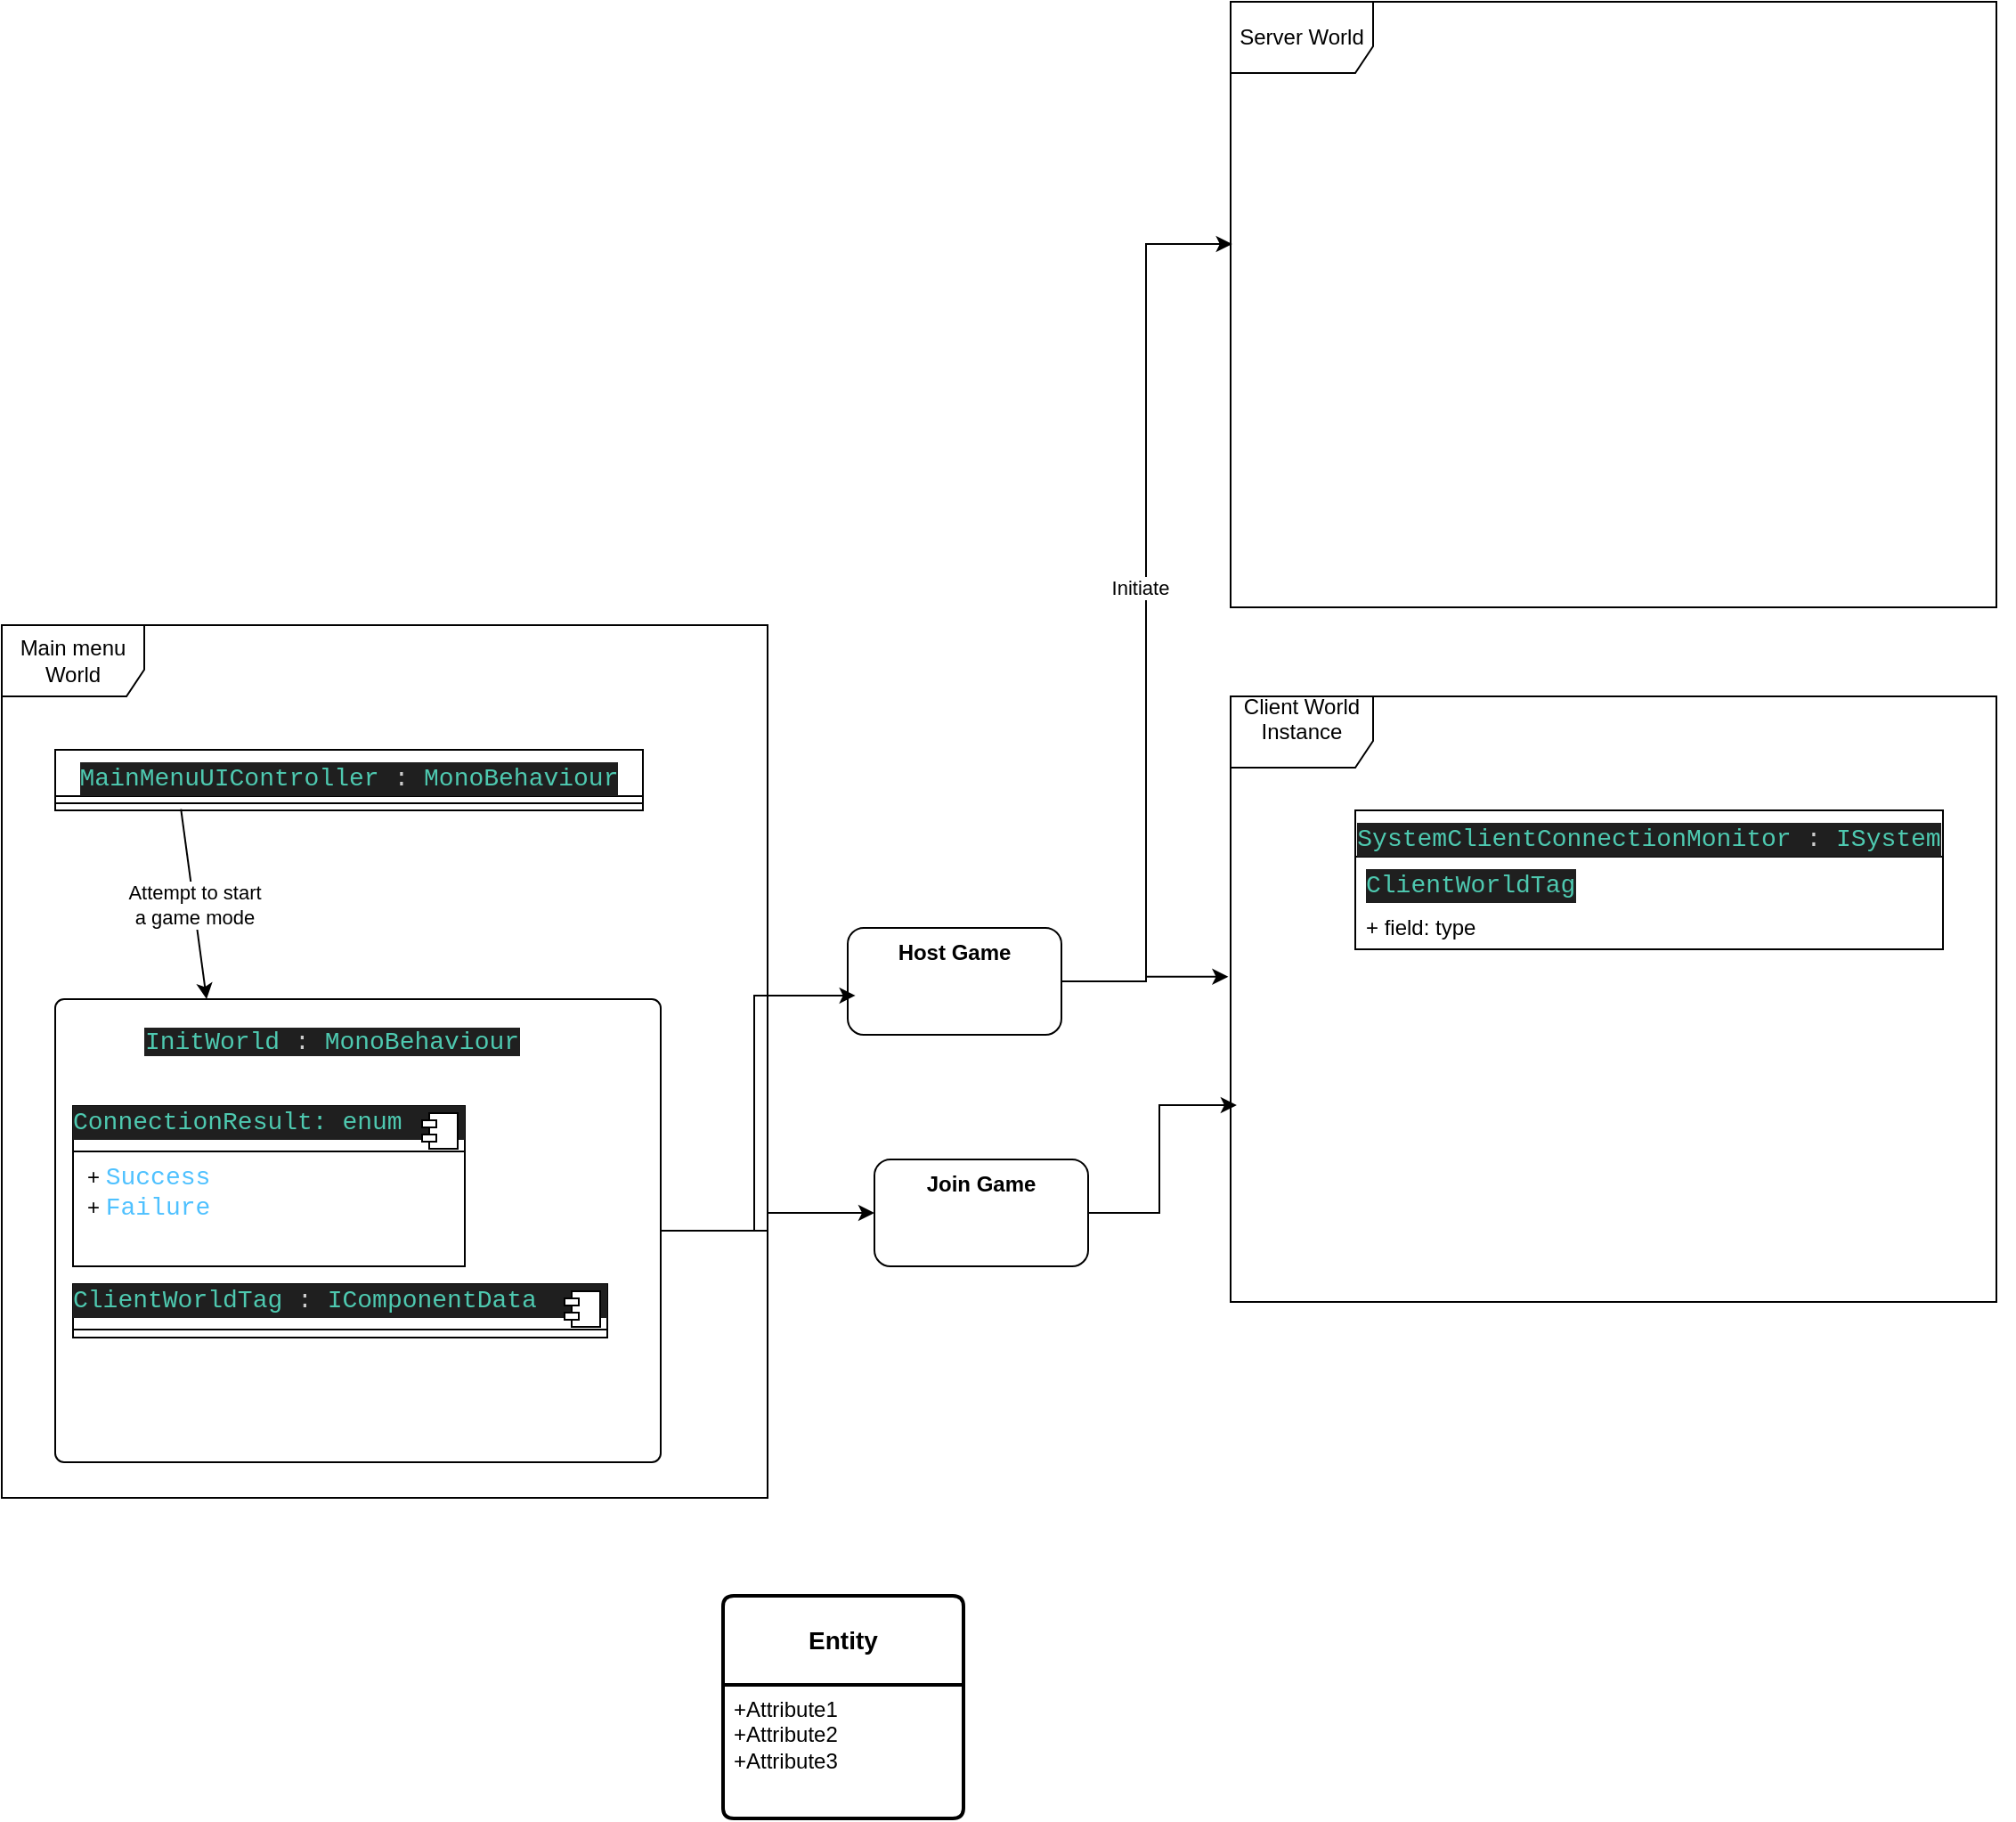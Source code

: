 <mxfile version="28.0.7">
  <diagram name="Page-1" id="HijQqm6K5DQT8tWExGjO">
    <mxGraphModel dx="2066" dy="1111" grid="1" gridSize="10" guides="1" tooltips="1" connect="1" arrows="1" fold="1" page="1" pageScale="1" pageWidth="850" pageHeight="1100" math="0" shadow="0">
      <root>
        <mxCell id="0" />
        <mxCell id="1" parent="0" />
        <mxCell id="gK1J7CniOidx2gVJGBRz-14" value="&lt;b&gt;Entity&lt;/b&gt;" style="swimlane;childLayout=stackLayout;horizontal=1;startSize=50;horizontalStack=0;rounded=1;fontSize=14;fontStyle=0;strokeWidth=2;resizeParent=0;resizeLast=1;shadow=0;dashed=0;align=center;arcSize=4;whiteSpace=wrap;html=1;" vertex="1" parent="1">
          <mxGeometry x="545" y="945" width="135" height="125" as="geometry" />
        </mxCell>
        <mxCell id="gK1J7CniOidx2gVJGBRz-15" value="+Attribute1&#xa;+Attribute2&#xa;+Attribute3" style="align=left;strokeColor=none;fillColor=none;spacingLeft=4;spacingRight=4;fontSize=12;verticalAlign=top;resizable=0;rotatable=0;part=1;html=1;whiteSpace=wrap;" vertex="1" parent="gK1J7CniOidx2gVJGBRz-14">
          <mxGeometry y="50" width="135" height="75" as="geometry" />
        </mxCell>
        <mxCell id="gK1J7CniOidx2gVJGBRz-16" value="Main menu World" style="shape=umlFrame;whiteSpace=wrap;html=1;pointerEvents=0;width=80;height=40;" vertex="1" parent="1">
          <mxGeometry x="140" y="400" width="430" height="490" as="geometry" />
        </mxCell>
        <mxCell id="gK1J7CniOidx2gVJGBRz-21" value="&lt;div style=&quot;color: rgb(204, 204, 204); background-color: rgb(31, 31, 31); font-family: Consolas, &amp;quot;Courier New&amp;quot;, monospace; font-weight: normal; font-size: 14px; line-height: 19px; white-space: pre;&quot;&gt;&lt;div style=&quot;line-height: 19px;&quot;&gt;&lt;span style=&quot;color: #4ec9b0;&quot;&gt;MainMenuUIController&lt;/span&gt; : &lt;span style=&quot;color: #4ec9b0;&quot;&gt;MonoBehaviour&lt;/span&gt;&lt;/div&gt;&lt;/div&gt;" style="swimlane;fontStyle=1;align=center;verticalAlign=top;childLayout=stackLayout;horizontal=1;startSize=26;horizontalStack=0;resizeParent=1;resizeParentMax=0;resizeLast=0;collapsible=1;marginBottom=0;whiteSpace=wrap;html=1;" vertex="1" parent="1">
          <mxGeometry x="170" y="470" width="330" height="34" as="geometry" />
        </mxCell>
        <mxCell id="gK1J7CniOidx2gVJGBRz-23" value="" style="line;strokeWidth=1;fillColor=none;align=left;verticalAlign=middle;spacingTop=-1;spacingLeft=3;spacingRight=3;rotatable=0;labelPosition=right;points=[];portConstraint=eastwest;strokeColor=inherit;" vertex="1" parent="gK1J7CniOidx2gVJGBRz-21">
          <mxGeometry y="26" width="330" height="8" as="geometry" />
        </mxCell>
        <mxCell id="gK1J7CniOidx2gVJGBRz-36" value="" style="endArrow=classic;html=1;rounded=0;exitX=0.214;exitY=0.917;exitDx=0;exitDy=0;entryX=0.25;entryY=0;entryDx=0;entryDy=0;exitPerimeter=0;" edge="1" parent="1" source="gK1J7CniOidx2gVJGBRz-23" target="gK1J7CniOidx2gVJGBRz-80">
          <mxGeometry width="50" height="50" relative="1" as="geometry">
            <mxPoint x="400" y="590" as="sourcePoint" />
            <mxPoint x="270" y="620" as="targetPoint" />
          </mxGeometry>
        </mxCell>
        <mxCell id="gK1J7CniOidx2gVJGBRz-38" value="Attempt to start &lt;br&gt;a game mode" style="edgeLabel;html=1;align=center;verticalAlign=middle;resizable=0;points=[];" vertex="1" connectable="0" parent="gK1J7CniOidx2gVJGBRz-36">
          <mxGeometry x="-0.007" relative="1" as="geometry">
            <mxPoint as="offset" />
          </mxGeometry>
        </mxCell>
        <mxCell id="gK1J7CniOidx2gVJGBRz-54" value="Join Game" style="rounded=1;whiteSpace=wrap;html=1;verticalAlign=top;fontStyle=1;startSize=26;horizontal=1;" vertex="1" parent="1">
          <mxGeometry x="630" y="700" width="120" height="60" as="geometry" />
        </mxCell>
        <mxCell id="gK1J7CniOidx2gVJGBRz-58" value="Host Game" style="rounded=1;whiteSpace=wrap;html=1;verticalAlign=top;fontStyle=1;startSize=26;horizontal=1;" vertex="1" parent="1">
          <mxGeometry x="615" y="570" width="120" height="60" as="geometry" />
        </mxCell>
        <mxCell id="gK1J7CniOidx2gVJGBRz-60" value="Client World&lt;br&gt;Instance&lt;br&gt;&lt;div&gt;&lt;br&gt;&lt;/div&gt;" style="shape=umlFrame;whiteSpace=wrap;html=1;pointerEvents=0;width=80;height=40;" vertex="1" parent="1">
          <mxGeometry x="830" y="440" width="430" height="340" as="geometry" />
        </mxCell>
        <mxCell id="gK1J7CniOidx2gVJGBRz-61" value="&lt;div&gt;Server World&lt;/div&gt;" style="shape=umlFrame;whiteSpace=wrap;html=1;pointerEvents=0;width=80;height=40;" vertex="1" parent="1">
          <mxGeometry x="830" y="50" width="430" height="340" as="geometry" />
        </mxCell>
        <mxCell id="gK1J7CniOidx2gVJGBRz-62" style="edgeStyle=orthogonalEdgeStyle;rounded=0;orthogonalLoop=1;jettySize=auto;html=1;entryX=0.002;entryY=0.4;entryDx=0;entryDy=0;entryPerimeter=0;" edge="1" parent="1" source="gK1J7CniOidx2gVJGBRz-58" target="gK1J7CniOidx2gVJGBRz-61">
          <mxGeometry relative="1" as="geometry" />
        </mxCell>
        <mxCell id="gK1J7CniOidx2gVJGBRz-63" value="Initiate" style="edgeLabel;html=1;align=center;verticalAlign=middle;resizable=0;points=[];" vertex="1" connectable="0" parent="gK1J7CniOidx2gVJGBRz-62">
          <mxGeometry x="0.057" y="5" relative="1" as="geometry">
            <mxPoint x="1" y="1" as="offset" />
          </mxGeometry>
        </mxCell>
        <mxCell id="gK1J7CniOidx2gVJGBRz-64" style="edgeStyle=orthogonalEdgeStyle;rounded=0;orthogonalLoop=1;jettySize=auto;html=1;entryX=-0.003;entryY=0.463;entryDx=0;entryDy=0;entryPerimeter=0;" edge="1" parent="1" source="gK1J7CniOidx2gVJGBRz-58" target="gK1J7CniOidx2gVJGBRz-60">
          <mxGeometry relative="1" as="geometry" />
        </mxCell>
        <mxCell id="gK1J7CniOidx2gVJGBRz-65" style="edgeStyle=orthogonalEdgeStyle;rounded=0;orthogonalLoop=1;jettySize=auto;html=1;entryX=0.008;entryY=0.675;entryDx=0;entryDy=0;entryPerimeter=0;" edge="1" parent="1" source="gK1J7CniOidx2gVJGBRz-54" target="gK1J7CniOidx2gVJGBRz-60">
          <mxGeometry relative="1" as="geometry" />
        </mxCell>
        <mxCell id="gK1J7CniOidx2gVJGBRz-66" value="&lt;div style=&quot;color: rgb(204, 204, 204); background-color: rgb(31, 31, 31); font-family: Consolas, &amp;quot;Courier New&amp;quot;, monospace; font-weight: normal; font-size: 14px; line-height: 19px; white-space: pre;&quot;&gt;&lt;br&gt;&lt;/div&gt;" style="text;whiteSpace=wrap;html=1;" vertex="1" parent="1">
          <mxGeometry x="940" y="540" width="330" height="40" as="geometry" />
        </mxCell>
        <mxCell id="gK1J7CniOidx2gVJGBRz-67" value="&lt;div style=&quot;color: rgb(204, 204, 204); background-color: rgb(31, 31, 31); font-family: Consolas, &amp;quot;Courier New&amp;quot;, monospace; font-weight: normal; font-size: 14px; line-height: 19px; white-space: pre;&quot;&gt;&lt;div style=&quot;line-height: 19px;&quot;&gt;&lt;span style=&quot;text-align: left; color: rgb(78, 201, 176);&quot;&gt;SystemClientConnectionMonitor&lt;/span&gt;&lt;span style=&quot;color: rgb(204, 204, 204); text-align: left;&quot;&gt; : &lt;/span&gt;&lt;span style=&quot;text-align: left; color: rgb(78, 201, 176);&quot;&gt;ISystem&lt;/span&gt;&lt;/div&gt;&lt;/div&gt;" style="swimlane;fontStyle=1;align=center;verticalAlign=top;childLayout=stackLayout;horizontal=1;startSize=26;horizontalStack=0;resizeParent=1;resizeParentMax=0;resizeLast=0;collapsible=1;marginBottom=0;whiteSpace=wrap;html=1;" vertex="1" parent="1">
          <mxGeometry x="900" y="504" width="330" height="78" as="geometry" />
        </mxCell>
        <mxCell id="gK1J7CniOidx2gVJGBRz-73" value="&lt;div style=&quot;color: rgb(204, 204, 204); background-color: rgb(31, 31, 31); font-family: Consolas, &amp;quot;Courier New&amp;quot;, monospace; font-size: 14px; line-height: 19px; white-space: pre;&quot;&gt;&lt;span style=&quot;color: #4ec9b0;&quot;&gt;ClientWorldTag&lt;/span&gt;&lt;/div&gt;" style="text;strokeColor=none;fillColor=none;align=left;verticalAlign=top;spacingLeft=4;spacingRight=4;overflow=hidden;rotatable=0;points=[[0,0.5],[1,0.5]];portConstraint=eastwest;whiteSpace=wrap;html=1;" vertex="1" parent="gK1J7CniOidx2gVJGBRz-67">
          <mxGeometry y="26" width="330" height="26" as="geometry" />
        </mxCell>
        <mxCell id="gK1J7CniOidx2gVJGBRz-71" value="+ field: type" style="text;strokeColor=none;fillColor=none;align=left;verticalAlign=top;spacingLeft=4;spacingRight=4;overflow=hidden;rotatable=0;points=[[0,0.5],[1,0.5]];portConstraint=eastwest;whiteSpace=wrap;html=1;" vertex="1" parent="gK1J7CniOidx2gVJGBRz-67">
          <mxGeometry y="52" width="330" height="26" as="geometry" />
        </mxCell>
        <mxCell id="gK1J7CniOidx2gVJGBRz-84" style="edgeStyle=orthogonalEdgeStyle;rounded=0;orthogonalLoop=1;jettySize=auto;html=1;entryX=0;entryY=0.5;entryDx=0;entryDy=0;" edge="1" parent="1" source="gK1J7CniOidx2gVJGBRz-80" target="gK1J7CniOidx2gVJGBRz-54">
          <mxGeometry relative="1" as="geometry" />
        </mxCell>
        <mxCell id="gK1J7CniOidx2gVJGBRz-80" value="" style="rounded=1;absoluteArcSize=1;html=1;arcSize=10;" vertex="1" parent="1">
          <mxGeometry x="170" y="610" width="340" height="260" as="geometry" />
        </mxCell>
        <mxCell id="gK1J7CniOidx2gVJGBRz-81" value="&lt;span style=&quot;font-family: Consolas, &amp;quot;Courier New&amp;quot;, monospace; font-size: 14px; white-space: pre; background-color: rgb(31, 31, 31); color: rgb(78, 201, 176);&quot;&gt;InitWorld&lt;/span&gt;&lt;span style=&quot;color: rgb(204, 204, 204); font-family: Consolas, &amp;quot;Courier New&amp;quot;, monospace; font-size: 14px; white-space: pre; background-color: rgb(31, 31, 31);&quot;&gt; : &lt;/span&gt;&lt;span style=&quot;font-family: Consolas, &amp;quot;Courier New&amp;quot;, monospace; font-size: 14px; white-space: pre; background-color: rgb(31, 31, 31); color: rgb(78, 201, 176);&quot;&gt;MonoBehaviour&lt;/span&gt;" style="html=1;shape=mxgraph.er.anchor;whiteSpace=wrap;" vertex="1" parent="gK1J7CniOidx2gVJGBRz-80">
          <mxGeometry x="77.5" y="-105.625" width="155" height="260" as="geometry" />
        </mxCell>
        <mxCell id="gK1J7CniOidx2gVJGBRz-4" value="&lt;div style=&quot;color: rgb(204, 204, 204); background-color: rgb(31, 31, 31); font-family: Consolas, &amp;quot;Courier New&amp;quot;, monospace; font-size: 14px; line-height: 19px; white-space: pre;&quot;&gt;&lt;span style=&quot;color: rgb(78, 201, 176);&quot;&gt;ConnectionResult: enum&lt;/span&gt;&lt;/div&gt;&lt;hr size=&quot;1&quot; style=&quot;border-style:solid;&quot;&gt;&lt;p style=&quot;margin:0px;margin-left:8px;&quot;&gt;+&amp;nbsp;&lt;span style=&quot;font-family: Consolas, &amp;quot;Courier New&amp;quot;, monospace; font-size: 14px; white-space: pre; color: rgb(79, 193, 255);&quot;&gt;Success&lt;/span&gt;&lt;/p&gt;&lt;p style=&quot;margin:0px;margin-left:8px;&quot;&gt;+&amp;nbsp;&lt;span style=&quot;color: rgb(79, 193, 255); font-family: Consolas, &amp;quot;Courier New&amp;quot;, monospace; font-size: 14px; white-space: pre; background-color: transparent;&quot;&gt;Failure&lt;/span&gt;&lt;/p&gt;" style="align=left;overflow=fill;html=1;dropTarget=0;whiteSpace=wrap;" vertex="1" parent="gK1J7CniOidx2gVJGBRz-80">
          <mxGeometry x="10" y="60" width="220" height="90" as="geometry" />
        </mxCell>
        <mxCell id="gK1J7CniOidx2gVJGBRz-5" value="" style="shape=component;jettyWidth=8;jettyHeight=4;" vertex="1" parent="gK1J7CniOidx2gVJGBRz-4">
          <mxGeometry x="1" width="20" height="20" relative="1" as="geometry">
            <mxPoint x="-24" y="4" as="offset" />
          </mxGeometry>
        </mxCell>
        <mxCell id="gK1J7CniOidx2gVJGBRz-87" value="&lt;div style=&quot;color: rgb(204, 204, 204); background-color: rgb(31, 31, 31); font-family: Consolas, &amp;quot;Courier New&amp;quot;, monospace; font-size: 14px; line-height: 19px; white-space: pre;&quot;&gt;&lt;div style=&quot;line-height: 19px;&quot;&gt;&lt;span style=&quot;color: rgb(78, 201, 176);&quot;&gt;ClientWorldTag&lt;/span&gt; : &lt;span style=&quot;color: rgb(78, 201, 176);&quot;&gt;IComponentData&lt;/span&gt;&lt;/div&gt;&lt;/div&gt;&lt;hr size=&quot;1&quot; style=&quot;border-style:solid;&quot;&gt;&lt;p style=&quot;margin:0px;margin-left:8px;&quot;&gt;&lt;br&gt;&lt;/p&gt;&lt;p style=&quot;margin:0px;margin-left:8px;&quot;&gt;&lt;br&gt;&lt;/p&gt;" style="align=left;overflow=fill;html=1;dropTarget=0;whiteSpace=wrap;" vertex="1" parent="gK1J7CniOidx2gVJGBRz-80">
          <mxGeometry x="10" y="160" width="300" height="30" as="geometry" />
        </mxCell>
        <mxCell id="gK1J7CniOidx2gVJGBRz-88" value="" style="shape=component;jettyWidth=8;jettyHeight=4;" vertex="1" parent="gK1J7CniOidx2gVJGBRz-87">
          <mxGeometry x="1" width="20" height="20" relative="1" as="geometry">
            <mxPoint x="-24" y="4" as="offset" />
          </mxGeometry>
        </mxCell>
        <mxCell id="gK1J7CniOidx2gVJGBRz-83" style="edgeStyle=orthogonalEdgeStyle;rounded=0;orthogonalLoop=1;jettySize=auto;html=1;entryX=0.036;entryY=0.633;entryDx=0;entryDy=0;entryPerimeter=0;" edge="1" parent="1" source="gK1J7CniOidx2gVJGBRz-80" target="gK1J7CniOidx2gVJGBRz-58">
          <mxGeometry relative="1" as="geometry" />
        </mxCell>
      </root>
    </mxGraphModel>
  </diagram>
</mxfile>
